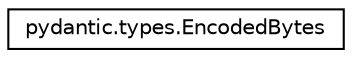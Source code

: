 digraph "Graphical Class Hierarchy"
{
 // LATEX_PDF_SIZE
  edge [fontname="Helvetica",fontsize="10",labelfontname="Helvetica",labelfontsize="10"];
  node [fontname="Helvetica",fontsize="10",shape=record];
  rankdir="LR";
  Node0 [label="pydantic.types.EncodedBytes",height=0.2,width=0.4,color="black", fillcolor="white", style="filled",URL="$classpydantic_1_1types_1_1EncodedBytes.html",tooltip=" "];
}
